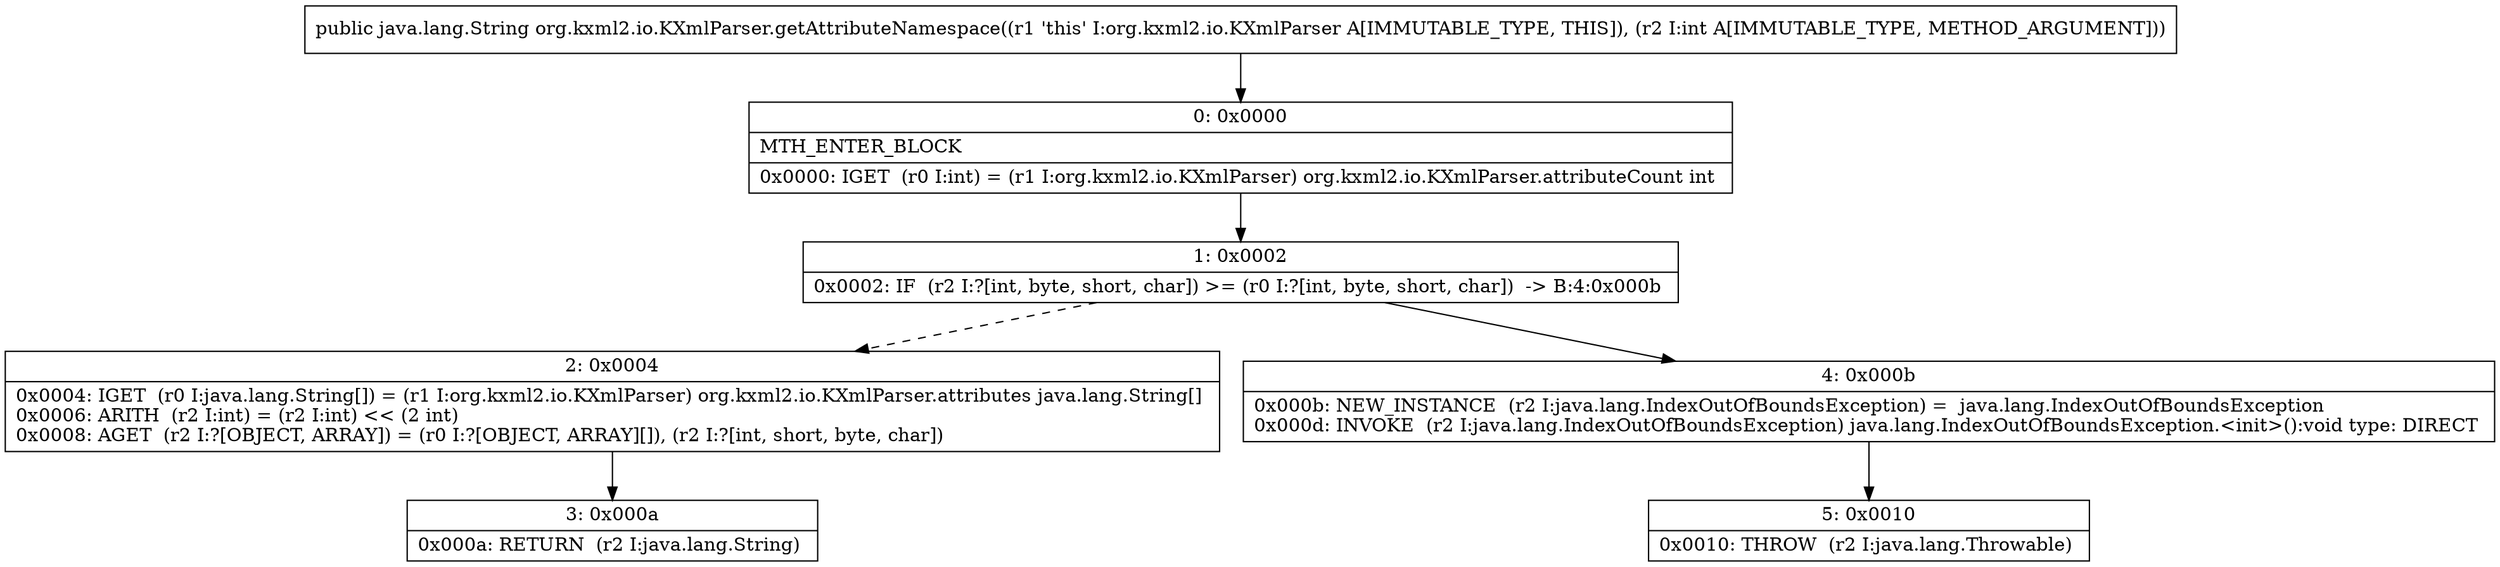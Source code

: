 digraph "CFG fororg.kxml2.io.KXmlParser.getAttributeNamespace(I)Ljava\/lang\/String;" {
Node_0 [shape=record,label="{0\:\ 0x0000|MTH_ENTER_BLOCK\l|0x0000: IGET  (r0 I:int) = (r1 I:org.kxml2.io.KXmlParser) org.kxml2.io.KXmlParser.attributeCount int \l}"];
Node_1 [shape=record,label="{1\:\ 0x0002|0x0002: IF  (r2 I:?[int, byte, short, char]) \>= (r0 I:?[int, byte, short, char])  \-\> B:4:0x000b \l}"];
Node_2 [shape=record,label="{2\:\ 0x0004|0x0004: IGET  (r0 I:java.lang.String[]) = (r1 I:org.kxml2.io.KXmlParser) org.kxml2.io.KXmlParser.attributes java.lang.String[] \l0x0006: ARITH  (r2 I:int) = (r2 I:int) \<\< (2 int) \l0x0008: AGET  (r2 I:?[OBJECT, ARRAY]) = (r0 I:?[OBJECT, ARRAY][]), (r2 I:?[int, short, byte, char]) \l}"];
Node_3 [shape=record,label="{3\:\ 0x000a|0x000a: RETURN  (r2 I:java.lang.String) \l}"];
Node_4 [shape=record,label="{4\:\ 0x000b|0x000b: NEW_INSTANCE  (r2 I:java.lang.IndexOutOfBoundsException) =  java.lang.IndexOutOfBoundsException \l0x000d: INVOKE  (r2 I:java.lang.IndexOutOfBoundsException) java.lang.IndexOutOfBoundsException.\<init\>():void type: DIRECT \l}"];
Node_5 [shape=record,label="{5\:\ 0x0010|0x0010: THROW  (r2 I:java.lang.Throwable) \l}"];
MethodNode[shape=record,label="{public java.lang.String org.kxml2.io.KXmlParser.getAttributeNamespace((r1 'this' I:org.kxml2.io.KXmlParser A[IMMUTABLE_TYPE, THIS]), (r2 I:int A[IMMUTABLE_TYPE, METHOD_ARGUMENT])) }"];
MethodNode -> Node_0;
Node_0 -> Node_1;
Node_1 -> Node_2[style=dashed];
Node_1 -> Node_4;
Node_2 -> Node_3;
Node_4 -> Node_5;
}

